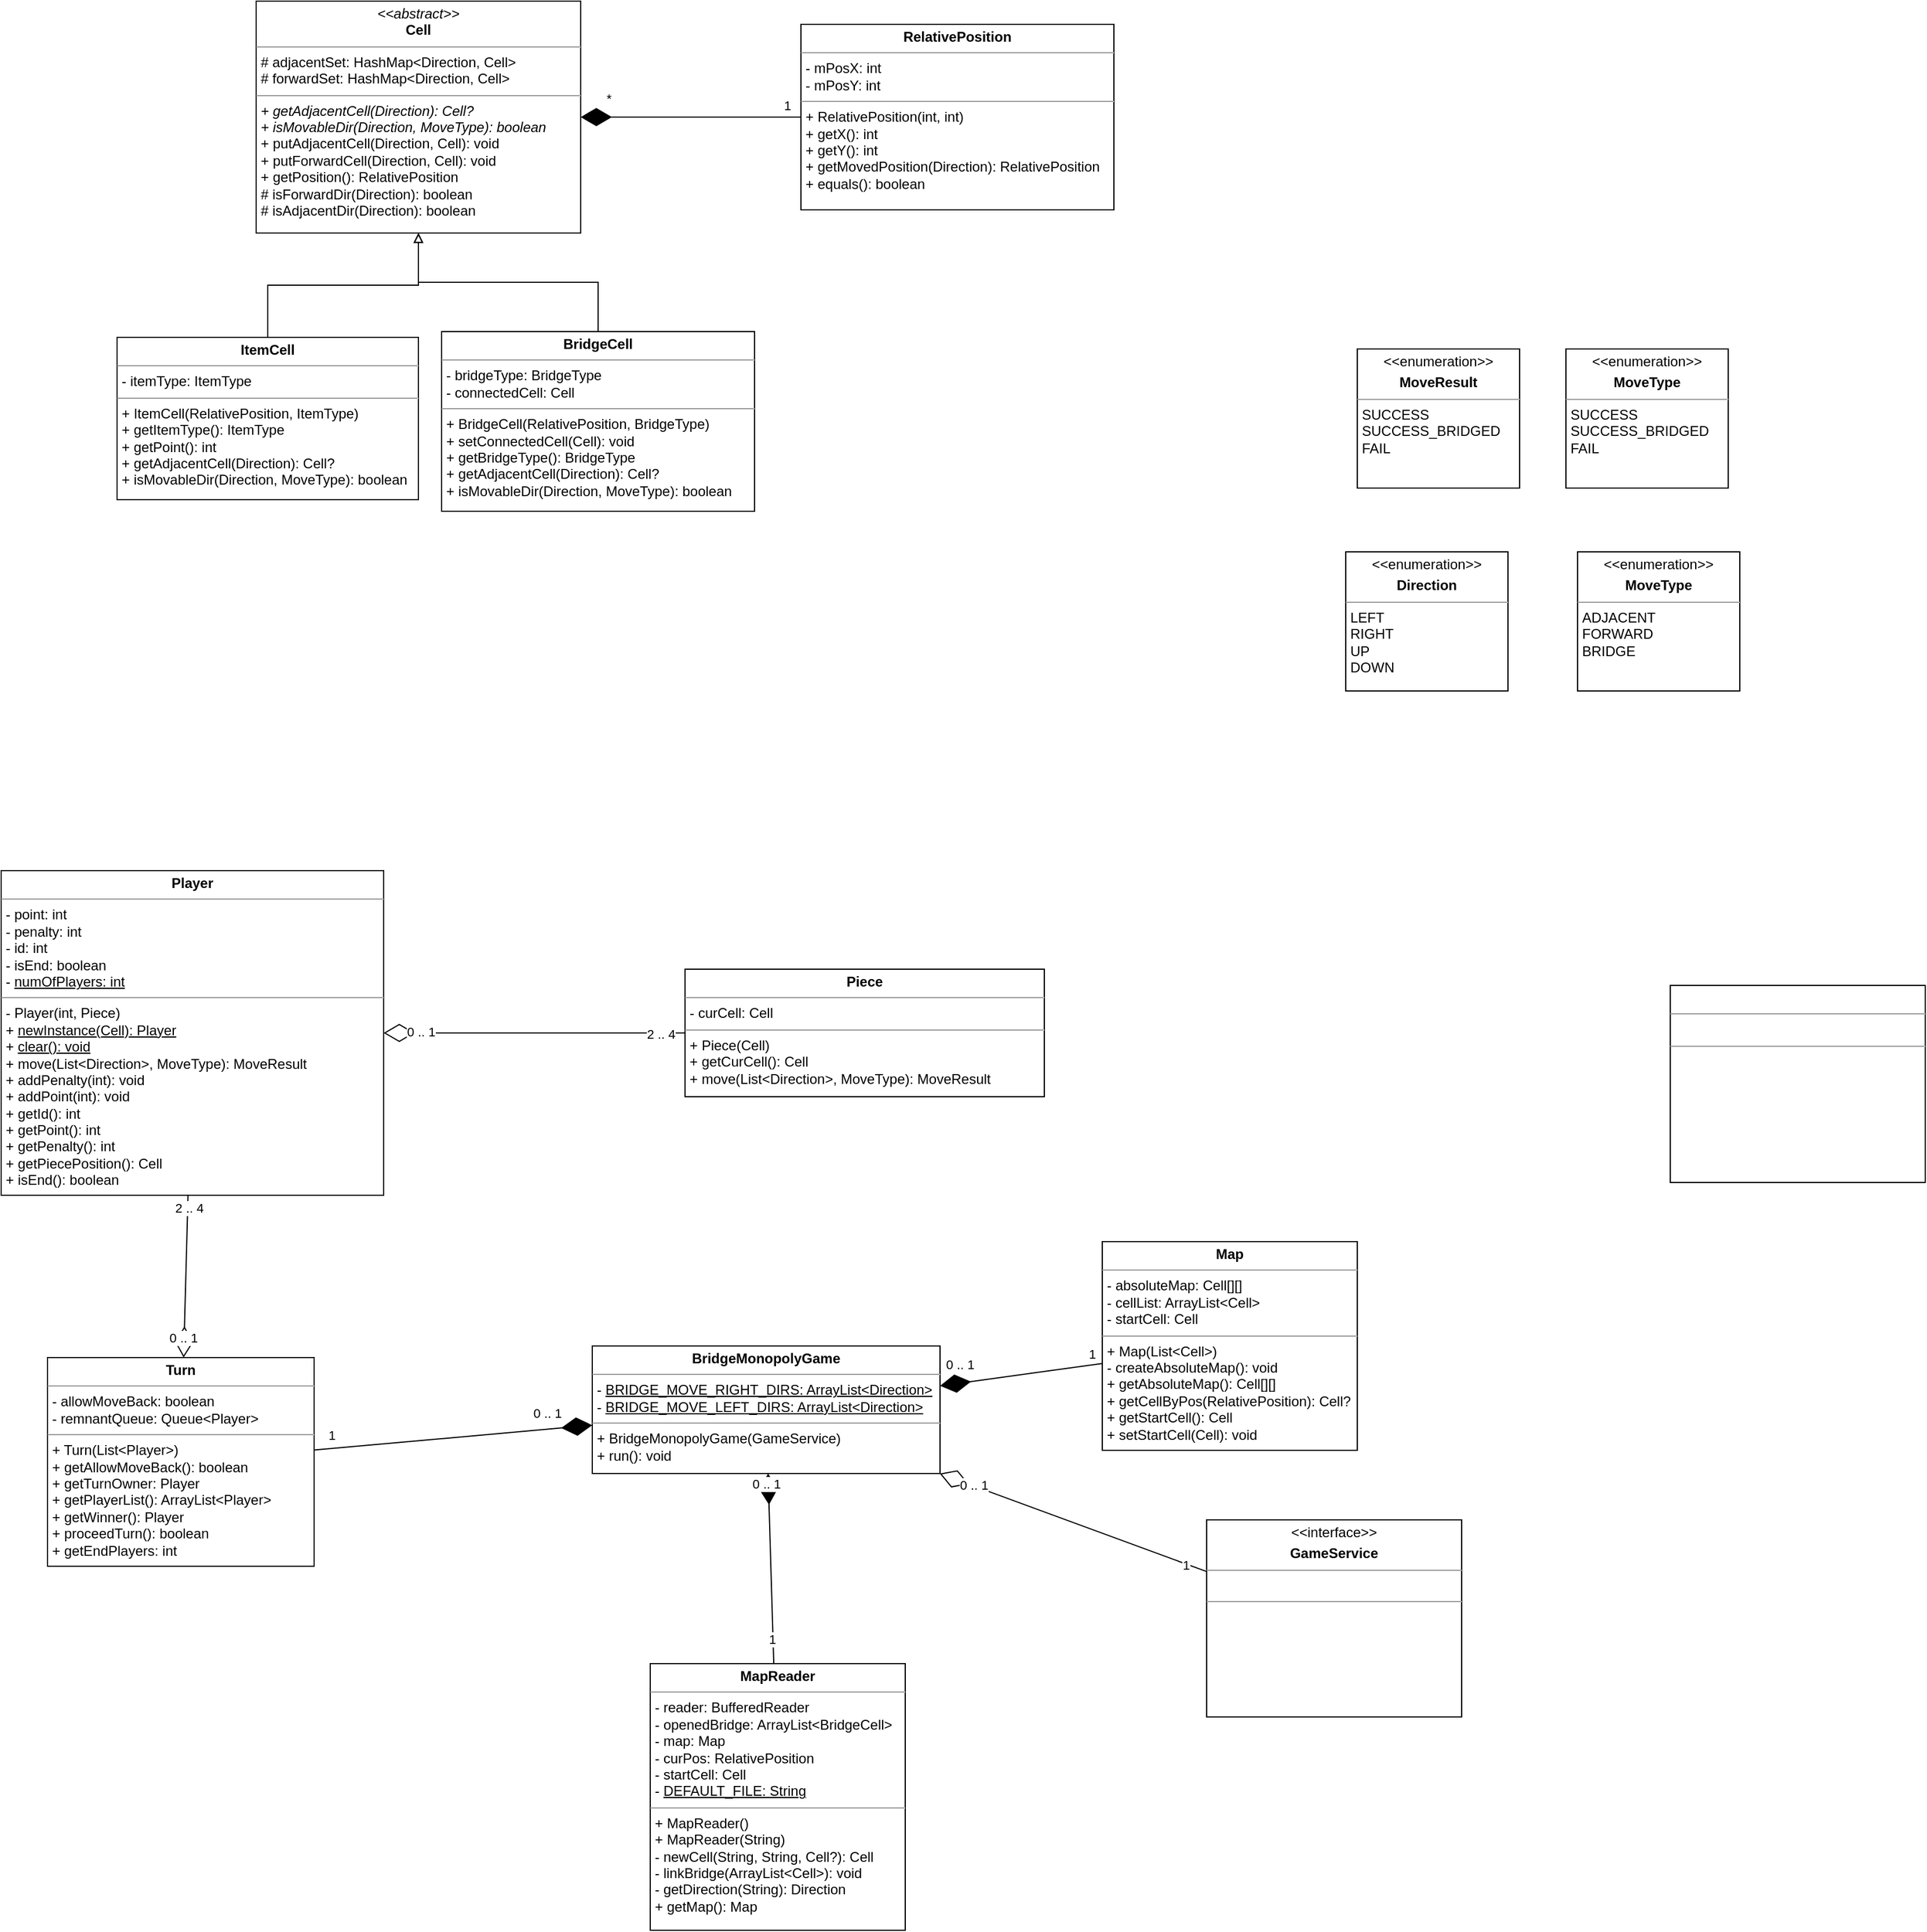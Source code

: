<mxfile version="19.0.0" type="github">
  <diagram id="lSdw_v9pI3lLwO_2yCFn" name="Page-1">
    <mxGraphModel dx="2037" dy="1017" grid="1" gridSize="10" guides="1" tooltips="1" connect="1" arrows="1" fold="1" page="1" pageScale="1" pageWidth="827" pageHeight="1169" math="0" shadow="0">
      <root>
        <mxCell id="0" />
        <mxCell id="1" parent="0" />
        <mxCell id="UL4XIpP4oCxAfivFOoVr-10" style="edgeStyle=orthogonalEdgeStyle;rounded=0;orthogonalLoop=1;jettySize=auto;html=1;endArrow=block;endFill=0;" parent="1" source="G20q8HZ8Ut2CzJjWJbzp-3" target="UL4XIpP4oCxAfivFOoVr-5" edge="1">
          <mxGeometry relative="1" as="geometry">
            <mxPoint x="250" y="585" as="sourcePoint" />
          </mxGeometry>
        </mxCell>
        <mxCell id="UL4XIpP4oCxAfivFOoVr-5" value="&lt;p style=&quot;margin:0px;margin-top:4px;text-align:center;&quot;&gt;&lt;i&gt;&amp;lt;&amp;lt;abstract&amp;gt;&amp;gt;&lt;/i&gt;&lt;br&gt;&lt;b&gt;Cell&lt;/b&gt;&lt;/p&gt;&lt;hr size=&quot;1&quot;&gt;&lt;p style=&quot;margin:0px;margin-left:4px;&quot;&gt;# adjacentSet: HashMap&amp;lt;Direction, Cell&amp;gt;&lt;br&gt;# forwardSet: HashMap&amp;lt;Direction, Cell&amp;gt;&lt;/p&gt;&lt;hr size=&quot;1&quot;&gt;&lt;p style=&quot;margin: 0px 0px 0px 4px;&quot;&gt;&lt;i style=&quot;background-color: initial;&quot;&gt;+ getAdjacentCell(Direction): Cell?&lt;/i&gt;&lt;br&gt;&lt;/p&gt;&lt;p style=&quot;margin: 0px 0px 0px 4px;&quot;&gt;&lt;i&gt;+ isMovableDir(Direction, MoveType): boolean&lt;/i&gt;&lt;/p&gt;&lt;p style=&quot;margin:0px;margin-left:4px;&quot;&gt;+ putAdjacentCell(Direction, Cell): void&lt;br&gt;+ putForwardCell(Direction, Cell): void&lt;/p&gt;&lt;p style=&quot;margin:0px;margin-left:4px;&quot;&gt;&lt;span style=&quot;background-color: initial;&quot;&gt;+ getPosition(): RelativePosition&lt;/span&gt;&lt;br&gt;&lt;/p&gt;&lt;p style=&quot;margin:0px;margin-left:4px;&quot;&gt;# isForwardDir(Direction): boolean&lt;/p&gt;&lt;p style=&quot;margin:0px;margin-left:4px;&quot;&gt;# isAdjacentDir(Direction): boolean&lt;/p&gt;" style="verticalAlign=top;align=left;overflow=fill;fontSize=12;fontFamily=Helvetica;html=1;" parent="1" vertex="1">
          <mxGeometry x="240" y="320" width="280" height="200" as="geometry" />
        </mxCell>
        <mxCell id="UL4XIpP4oCxAfivFOoVr-11" style="edgeStyle=orthogonalEdgeStyle;rounded=0;orthogonalLoop=1;jettySize=auto;html=1;entryX=0.5;entryY=1;entryDx=0;entryDy=0;endArrow=block;endFill=0;" parent="1" source="G20q8HZ8Ut2CzJjWJbzp-4" target="UL4XIpP4oCxAfivFOoVr-5" edge="1">
          <mxGeometry relative="1" as="geometry">
            <mxPoint x="540" y="585" as="sourcePoint" />
          </mxGeometry>
        </mxCell>
        <mxCell id="cRJWd163jRBaoT6wDc-m-6" value="" style="endArrow=diamondThin;endFill=1;endSize=24;html=1;rounded=0;" parent="1" source="G20q8HZ8Ut2CzJjWJbzp-1" target="UL4XIpP4oCxAfivFOoVr-5" edge="1">
          <mxGeometry width="160" relative="1" as="geometry">
            <mxPoint x="650" y="416.914" as="sourcePoint" />
            <mxPoint x="680" y="530" as="targetPoint" />
          </mxGeometry>
        </mxCell>
        <mxCell id="cRJWd163jRBaoT6wDc-m-7" value="*" style="edgeLabel;html=1;align=center;verticalAlign=middle;resizable=0;points=[];" parent="cRJWd163jRBaoT6wDc-m-6" vertex="1" connectable="0">
          <mxGeometry x="0.707" y="-1" relative="1" as="geometry">
            <mxPoint x="-4" y="-15" as="offset" />
          </mxGeometry>
        </mxCell>
        <mxCell id="cRJWd163jRBaoT6wDc-m-8" value="1" style="edgeLabel;html=1;align=center;verticalAlign=middle;resizable=0;points=[];" parent="cRJWd163jRBaoT6wDc-m-6" vertex="1" connectable="0">
          <mxGeometry x="-0.874" y="1" relative="1" as="geometry">
            <mxPoint y="-11" as="offset" />
          </mxGeometry>
        </mxCell>
        <mxCell id="G20q8HZ8Ut2CzJjWJbzp-1" value="&lt;p style=&quot;margin:0px;margin-top:4px;text-align:center;&quot;&gt;&lt;b&gt;RelativePosition&lt;/b&gt;&lt;/p&gt;&lt;hr size=&quot;1&quot;&gt;&lt;p style=&quot;margin:0px;margin-left:4px;&quot;&gt;- mPosX: int&lt;br&gt;- mPosY: int&lt;/p&gt;&lt;hr size=&quot;1&quot;&gt;&lt;p style=&quot;margin:0px;margin-left:4px;&quot;&gt;+ RelativePosition(int, int)&lt;/p&gt;&lt;p style=&quot;margin:0px;margin-left:4px;&quot;&gt;+ getX(): int&lt;/p&gt;&lt;p style=&quot;margin:0px;margin-left:4px;&quot;&gt;+ getY(): int&lt;/p&gt;&lt;p style=&quot;margin:0px;margin-left:4px;&quot;&gt;+ getMovedPosition(Direction): RelativePosition&lt;/p&gt;&lt;p style=&quot;margin:0px;margin-left:4px;&quot;&gt;+ equals(): boolean&lt;br&gt;&lt;/p&gt;" style="verticalAlign=top;align=left;overflow=fill;fontSize=12;fontFamily=Helvetica;html=1;" vertex="1" parent="1">
          <mxGeometry x="710" y="340" width="270" height="160" as="geometry" />
        </mxCell>
        <mxCell id="G20q8HZ8Ut2CzJjWJbzp-2" value="&lt;p style=&quot;margin:0px;margin-top:4px;text-align:center;&quot;&gt;&lt;br&gt;&lt;/p&gt;&lt;hr size=&quot;1&quot;&gt;&lt;p style=&quot;margin:0px;margin-left:4px;&quot;&gt;&lt;br&gt;&lt;/p&gt;&lt;hr size=&quot;1&quot;&gt;&lt;p style=&quot;margin:0px;margin-left:4px;&quot;&gt;&lt;br&gt;&lt;/p&gt;" style="verticalAlign=top;align=left;overflow=fill;fontSize=12;fontFamily=Helvetica;html=1;" vertex="1" parent="1">
          <mxGeometry x="1460" y="1169" width="220" height="170" as="geometry" />
        </mxCell>
        <mxCell id="G20q8HZ8Ut2CzJjWJbzp-3" value="&lt;p style=&quot;margin:0px;margin-top:4px;text-align:center;&quot;&gt;&lt;b&gt;ItemCell&lt;/b&gt;&lt;/p&gt;&lt;hr size=&quot;1&quot;&gt;&lt;p style=&quot;margin:0px;margin-left:4px;&quot;&gt;- itemType: ItemType&lt;/p&gt;&lt;hr size=&quot;1&quot;&gt;&lt;p style=&quot;margin:0px;margin-left:4px;&quot;&gt;+ ItemCell(RelativePosition, ItemType)&lt;/p&gt;&lt;p style=&quot;margin:0px;margin-left:4px;&quot;&gt;+ getItemType(): ItemType&lt;/p&gt;&lt;p style=&quot;margin:0px;margin-left:4px;&quot;&gt;+ getPoint(): int&lt;/p&gt;&lt;p style=&quot;margin: 0px 0px 0px 4px;&quot;&gt;+ getAdjacentCell(Direction): Cell?&lt;/p&gt;&lt;p style=&quot;margin: 0px 0px 0px 4px;&quot;&gt;+ isMovableDir(Direction, MoveType): boolean&lt;/p&gt;" style="verticalAlign=top;align=left;overflow=fill;fontSize=12;fontFamily=Helvetica;html=1;" vertex="1" parent="1">
          <mxGeometry x="120" y="610" width="260" height="140" as="geometry" />
        </mxCell>
        <mxCell id="G20q8HZ8Ut2CzJjWJbzp-4" value="&lt;p style=&quot;margin:0px;margin-top:4px;text-align:center;&quot;&gt;&lt;b&gt;BridgeCell&lt;/b&gt;&lt;/p&gt;&lt;hr size=&quot;1&quot;&gt;&lt;p style=&quot;margin:0px;margin-left:4px;&quot;&gt;- bridgeType: BridgeType&lt;/p&gt;&lt;p style=&quot;margin:0px;margin-left:4px;&quot;&gt;- connectedCell: Cell&lt;/p&gt;&lt;hr size=&quot;1&quot;&gt;&lt;p style=&quot;margin:0px;margin-left:4px;&quot;&gt;+ BridgeCell(RelativePosition, BridgeType)&lt;/p&gt;&lt;p style=&quot;margin:0px;margin-left:4px;&quot;&gt;+ setConnectedCell(Cell): void&lt;/p&gt;&lt;p style=&quot;margin:0px;margin-left:4px;&quot;&gt;+ getBridgeType(): BridgeType&lt;/p&gt;&lt;p style=&quot;margin: 0px 0px 0px 4px;&quot;&gt;+ getAdjacentCell(Direction): Cell?&lt;/p&gt;&lt;p style=&quot;margin: 0px 0px 0px 4px;&quot;&gt;+ isMovableDir(Direction, MoveType): boolean&lt;/p&gt;" style="verticalAlign=top;align=left;overflow=fill;fontSize=12;fontFamily=Helvetica;html=1;" vertex="1" parent="1">
          <mxGeometry x="400" y="605" width="270" height="155" as="geometry" />
        </mxCell>
        <mxCell id="G20q8HZ8Ut2CzJjWJbzp-5" value="&lt;p style=&quot;margin:0px;margin-top:4px;text-align:center;&quot;&gt;&lt;b&gt;Map&lt;/b&gt;&lt;/p&gt;&lt;hr size=&quot;1&quot;&gt;&lt;p style=&quot;margin:0px;margin-left:4px;&quot;&gt;- absoluteMap: Cell[][]&lt;/p&gt;&lt;p style=&quot;margin:0px;margin-left:4px;&quot;&gt;- cellList: ArrayList&amp;lt;Cell&amp;gt;&lt;/p&gt;&lt;p style=&quot;margin:0px;margin-left:4px;&quot;&gt;- startCell: Cell&lt;/p&gt;&lt;hr size=&quot;1&quot;&gt;&lt;p style=&quot;margin:0px;margin-left:4px;&quot;&gt;+ Map(List&amp;lt;Cell&amp;gt;)&lt;br&gt;&lt;/p&gt;&lt;p style=&quot;margin:0px;margin-left:4px;&quot;&gt;- createAbsoluteMap(): void&lt;/p&gt;&lt;p style=&quot;margin:0px;margin-left:4px;&quot;&gt;+ getAbsoluteMap(): Cell[][]&lt;/p&gt;&lt;p style=&quot;margin:0px;margin-left:4px;&quot;&gt;+ getCellByPos(RelativePosition): Cell?&lt;/p&gt;&lt;p style=&quot;margin:0px;margin-left:4px;&quot;&gt;+ getStartCell(): Cell&lt;/p&gt;&lt;p style=&quot;margin:0px;margin-left:4px;&quot;&gt;+ setStartCell(Cell): void&lt;/p&gt;" style="verticalAlign=top;align=left;overflow=fill;fontSize=12;fontFamily=Helvetica;html=1;" vertex="1" parent="1">
          <mxGeometry x="970" y="1390" width="220" height="180" as="geometry" />
        </mxCell>
        <mxCell id="G20q8HZ8Ut2CzJjWJbzp-6" value="&lt;p style=&quot;margin:0px;margin-top:4px;text-align:center;&quot;&gt;&lt;b&gt;MapReader&lt;/b&gt;&lt;/p&gt;&lt;hr size=&quot;1&quot;&gt;&lt;p style=&quot;margin:0px;margin-left:4px;&quot;&gt;- reader: BufferedReader&lt;/p&gt;&lt;p style=&quot;margin:0px;margin-left:4px;&quot;&gt;- openedBridge: ArrayList&amp;lt;BridgeCell&amp;gt;&lt;/p&gt;&lt;p style=&quot;margin:0px;margin-left:4px;&quot;&gt;- map: Map&lt;/p&gt;&lt;p style=&quot;margin:0px;margin-left:4px;&quot;&gt;- curPos: RelativePosition&lt;/p&gt;&lt;p style=&quot;margin:0px;margin-left:4px;&quot;&gt;- startCell: Cell&lt;/p&gt;&lt;p style=&quot;margin:0px;margin-left:4px;&quot;&gt;- &lt;u&gt;DEFAULT_FILE: String&lt;/u&gt;&lt;/p&gt;&lt;hr size=&quot;1&quot;&gt;&lt;p style=&quot;margin:0px;margin-left:4px;&quot;&gt;+ MapReader()&lt;/p&gt;&lt;p style=&quot;margin:0px;margin-left:4px;&quot;&gt;+ MapReader(String)&lt;/p&gt;&lt;p style=&quot;margin:0px;margin-left:4px;&quot;&gt;- newCell(String, String, Cell?): Cell&lt;/p&gt;&lt;p style=&quot;margin:0px;margin-left:4px;&quot;&gt;- linkBridge(ArrayList&amp;lt;Cell&amp;gt;): void&lt;/p&gt;&lt;p style=&quot;margin:0px;margin-left:4px;&quot;&gt;- getDirection(String): Direction&lt;/p&gt;&lt;p style=&quot;margin:0px;margin-left:4px;&quot;&gt;+ getMap(): Map&lt;/p&gt;" style="verticalAlign=top;align=left;overflow=fill;fontSize=12;fontFamily=Helvetica;html=1;" vertex="1" parent="1">
          <mxGeometry x="580" y="1754" width="220" height="230" as="geometry" />
        </mxCell>
        <mxCell id="G20q8HZ8Ut2CzJjWJbzp-7" value="&lt;p style=&quot;margin:0px;margin-top:4px;text-align:center;&quot;&gt;&amp;lt;&amp;lt;enumeration&amp;gt;&amp;gt;&lt;/p&gt;&lt;p style=&quot;margin:0px;margin-top:4px;text-align:center;&quot;&gt;&lt;b&gt;Direction&lt;/b&gt;&lt;/p&gt;&lt;hr size=&quot;1&quot;&gt;&lt;p style=&quot;margin:0px;margin-left:4px;&quot;&gt;&lt;/p&gt;&lt;p style=&quot;margin:0px;margin-left:4px;&quot;&gt;LEFT&lt;/p&gt;&lt;p style=&quot;margin:0px;margin-left:4px;&quot;&gt;RIGHT&lt;/p&gt;&lt;p style=&quot;margin:0px;margin-left:4px;&quot;&gt;UP&lt;/p&gt;&lt;p style=&quot;margin:0px;margin-left:4px;&quot;&gt;DOWN&lt;/p&gt;" style="verticalAlign=top;align=left;overflow=fill;fontSize=12;fontFamily=Helvetica;html=1;" vertex="1" parent="1">
          <mxGeometry x="1180" y="795" width="140" height="120" as="geometry" />
        </mxCell>
        <mxCell id="G20q8HZ8Ut2CzJjWJbzp-8" value="&lt;p style=&quot;margin:0px;margin-top:4px;text-align:center;&quot;&gt;&amp;lt;&amp;lt;enumeration&amp;gt;&amp;gt;&lt;/p&gt;&lt;p style=&quot;margin:0px;margin-top:4px;text-align:center;&quot;&gt;&lt;b&gt;MoveResult&lt;/b&gt;&lt;/p&gt;&lt;hr size=&quot;1&quot;&gt;&lt;p style=&quot;margin:0px;margin-left:4px;&quot;&gt;&lt;/p&gt;&lt;p style=&quot;margin:0px;margin-left:4px;&quot;&gt;SUCCESS&lt;/p&gt;&lt;p style=&quot;margin:0px;margin-left:4px;&quot;&gt;SUCCESS_BRIDGED&lt;/p&gt;&lt;p style=&quot;margin:0px;margin-left:4px;&quot;&gt;FAIL&lt;/p&gt;" style="verticalAlign=top;align=left;overflow=fill;fontSize=12;fontFamily=Helvetica;html=1;" vertex="1" parent="1">
          <mxGeometry x="1190" y="620" width="140" height="120" as="geometry" />
        </mxCell>
        <mxCell id="G20q8HZ8Ut2CzJjWJbzp-9" value="&lt;p style=&quot;margin:0px;margin-top:4px;text-align:center;&quot;&gt;&amp;lt;&amp;lt;enumeration&amp;gt;&amp;gt;&lt;/p&gt;&lt;p style=&quot;margin:0px;margin-top:4px;text-align:center;&quot;&gt;&lt;b&gt;MoveType&lt;/b&gt;&lt;/p&gt;&lt;hr size=&quot;1&quot;&gt;&lt;p style=&quot;margin:0px;margin-left:4px;&quot;&gt;&lt;/p&gt;&lt;p style=&quot;margin:0px;margin-left:4px;&quot;&gt;SUCCESS&lt;/p&gt;&lt;p style=&quot;margin:0px;margin-left:4px;&quot;&gt;SUCCESS_BRIDGED&lt;/p&gt;&lt;p style=&quot;margin:0px;margin-left:4px;&quot;&gt;FAIL&lt;/p&gt;" style="verticalAlign=top;align=left;overflow=fill;fontSize=12;fontFamily=Helvetica;html=1;" vertex="1" parent="1">
          <mxGeometry x="1370" y="620" width="140" height="120" as="geometry" />
        </mxCell>
        <mxCell id="G20q8HZ8Ut2CzJjWJbzp-10" value="&lt;p style=&quot;margin:0px;margin-top:4px;text-align:center;&quot;&gt;&amp;lt;&amp;lt;enumeration&amp;gt;&amp;gt;&lt;/p&gt;&lt;p style=&quot;margin:0px;margin-top:4px;text-align:center;&quot;&gt;&lt;b&gt;MoveType&lt;/b&gt;&lt;/p&gt;&lt;hr size=&quot;1&quot;&gt;&lt;p style=&quot;margin:0px;margin-left:4px;&quot;&gt;&lt;/p&gt;&lt;p style=&quot;margin:0px;margin-left:4px;&quot;&gt;ADJACENT&lt;/p&gt;&lt;p style=&quot;margin:0px;margin-left:4px;&quot;&gt;FORWARD&lt;/p&gt;&lt;p style=&quot;margin:0px;margin-left:4px;&quot;&gt;BRIDGE&lt;/p&gt;" style="verticalAlign=top;align=left;overflow=fill;fontSize=12;fontFamily=Helvetica;html=1;" vertex="1" parent="1">
          <mxGeometry x="1380" y="795" width="140" height="120" as="geometry" />
        </mxCell>
        <mxCell id="G20q8HZ8Ut2CzJjWJbzp-12" value="&lt;p style=&quot;margin:0px;margin-top:4px;text-align:center;&quot;&gt;&lt;b&gt;Piece&lt;/b&gt;&lt;/p&gt;&lt;hr size=&quot;1&quot;&gt;&lt;p style=&quot;margin:0px;margin-left:4px;&quot;&gt;- curCell: Cell&lt;/p&gt;&lt;hr size=&quot;1&quot;&gt;&lt;p style=&quot;margin:0px;margin-left:4px;&quot;&gt;+ Piece(Cell)&lt;/p&gt;&lt;p style=&quot;margin:0px;margin-left:4px;&quot;&gt;+ getCurCell(): Cell&lt;/p&gt;&lt;p style=&quot;margin:0px;margin-left:4px;&quot;&gt;+ move(List&amp;lt;Direction&amp;gt;, MoveType): MoveResult&lt;/p&gt;" style="verticalAlign=top;align=left;overflow=fill;fontSize=12;fontFamily=Helvetica;html=1;" vertex="1" parent="1">
          <mxGeometry x="610" y="1155" width="310" height="110" as="geometry" />
        </mxCell>
        <mxCell id="G20q8HZ8Ut2CzJjWJbzp-13" value="&lt;p style=&quot;margin:0px;margin-top:4px;text-align:center;&quot;&gt;&lt;b&gt;Player&lt;/b&gt;&lt;/p&gt;&lt;hr size=&quot;1&quot;&gt;&lt;p style=&quot;margin:0px;margin-left:4px;&quot;&gt;- point: int&lt;/p&gt;&lt;p style=&quot;margin:0px;margin-left:4px;&quot;&gt;- penalty: int&lt;/p&gt;&lt;p style=&quot;margin:0px;margin-left:4px;&quot;&gt;- id: int&lt;/p&gt;&lt;p style=&quot;margin:0px;margin-left:4px;&quot;&gt;- isEnd: boolean&lt;/p&gt;&lt;p style=&quot;margin:0px;margin-left:4px;&quot;&gt;- &lt;u&gt;numOfPlayers: int&lt;/u&gt;&lt;/p&gt;&lt;hr size=&quot;1&quot;&gt;&lt;p style=&quot;margin:0px;margin-left:4px;&quot;&gt;- Player(int, Piece)&lt;/p&gt;&lt;p style=&quot;margin:0px;margin-left:4px;&quot;&gt;+ &lt;u&gt;newInstance(Cell): Player&lt;/u&gt;&lt;/p&gt;&lt;p style=&quot;margin:0px;margin-left:4px;&quot;&gt;+ &lt;u&gt;clear(): void&lt;/u&gt;&lt;/p&gt;&lt;p style=&quot;margin:0px;margin-left:4px;&quot;&gt;+ move(List&amp;lt;Direction&amp;gt;, MoveType): MoveResult&lt;/p&gt;&lt;p style=&quot;margin:0px;margin-left:4px;&quot;&gt;+ addPenalty(int): void&lt;/p&gt;&lt;p style=&quot;margin:0px;margin-left:4px;&quot;&gt;+ addPoint(int): void&lt;/p&gt;&lt;p style=&quot;margin:0px;margin-left:4px;&quot;&gt;+ getId(): int&lt;/p&gt;&lt;p style=&quot;margin:0px;margin-left:4px;&quot;&gt;+ getPoint(): int&lt;/p&gt;&lt;p style=&quot;margin:0px;margin-left:4px;&quot;&gt;+ getPenalty(): int&lt;br&gt;&lt;/p&gt;&lt;p style=&quot;margin:0px;margin-left:4px;&quot;&gt;+ getPiecePosition(): Cell&lt;/p&gt;&lt;p style=&quot;margin:0px;margin-left:4px;&quot;&gt;+ isEnd(): boolean&lt;/p&gt;&lt;p style=&quot;margin:0px;margin-left:4px;&quot;&gt;&lt;br&gt;&lt;/p&gt;&lt;p style=&quot;margin:0px;margin-left:4px;&quot;&gt;&lt;br&gt;&lt;/p&gt;" style="verticalAlign=top;align=left;overflow=fill;fontSize=12;fontFamily=Helvetica;html=1;" vertex="1" parent="1">
          <mxGeometry x="20" y="1070" width="330" height="280" as="geometry" />
        </mxCell>
        <mxCell id="G20q8HZ8Ut2CzJjWJbzp-17" value="&lt;p style=&quot;margin:0px;margin-top:4px;text-align:center;&quot;&gt;&lt;b&gt;Turn&lt;/b&gt;&lt;/p&gt;&lt;hr size=&quot;1&quot;&gt;&lt;p style=&quot;margin:0px;margin-left:4px;&quot;&gt;- allowMoveBack: boolean&lt;/p&gt;&lt;p style=&quot;margin:0px;margin-left:4px;&quot;&gt;- remnantQueue: Queue&amp;lt;Player&amp;gt;&lt;/p&gt;&lt;hr size=&quot;1&quot;&gt;&lt;p style=&quot;margin:0px;margin-left:4px;&quot;&gt;+ Turn(List&amp;lt;Player&amp;gt;)&lt;/p&gt;&lt;p style=&quot;margin:0px;margin-left:4px;&quot;&gt;+ getAllowMoveBack(): boolean&lt;/p&gt;&lt;p style=&quot;margin:0px;margin-left:4px;&quot;&gt;+ getTurnOwner: Player&lt;/p&gt;&lt;p style=&quot;margin:0px;margin-left:4px;&quot;&gt;+ getPlayerList(): ArrayList&amp;lt;Player&amp;gt;&lt;/p&gt;&lt;p style=&quot;margin:0px;margin-left:4px;&quot;&gt;+ getWinner(): Player&lt;/p&gt;&lt;p style=&quot;margin:0px;margin-left:4px;&quot;&gt;+ proceedTurn(): boolean&lt;/p&gt;&lt;p style=&quot;margin:0px;margin-left:4px;&quot;&gt;+ getEndPlayers: int&lt;/p&gt;" style="verticalAlign=top;align=left;overflow=fill;fontSize=12;fontFamily=Helvetica;html=1;" vertex="1" parent="1">
          <mxGeometry x="60" y="1490" width="230" height="180" as="geometry" />
        </mxCell>
        <mxCell id="G20q8HZ8Ut2CzJjWJbzp-18" value="&lt;p style=&quot;margin:0px;margin-top:4px;text-align:center;&quot;&gt;&lt;b&gt;BridgeMonopolyGame&lt;/b&gt;&lt;/p&gt;&lt;hr size=&quot;1&quot;&gt;&lt;p style=&quot;margin:0px;margin-left:4px;&quot;&gt;- &lt;u&gt;BRIDGE_MOVE_RIGHT_DIRS: ArrayList&amp;lt;Direction&amp;gt;&lt;/u&gt;&lt;/p&gt;&lt;p style=&quot;margin:0px;margin-left:4px;&quot;&gt;- &lt;u&gt;BRIDGE_MOVE_LEFT_DIRS: ArrayList&amp;lt;Direction&amp;gt;&lt;/u&gt;&lt;/p&gt;&lt;hr size=&quot;1&quot;&gt;&lt;p style=&quot;margin:0px;margin-left:4px;&quot;&gt;+ BridgeMonopolyGame(GameService)&lt;/p&gt;&lt;p style=&quot;margin:0px;margin-left:4px;&quot;&gt;+ run(): void&lt;/p&gt;" style="verticalAlign=top;align=left;overflow=fill;fontSize=12;fontFamily=Helvetica;html=1;" vertex="1" parent="1">
          <mxGeometry x="530" y="1480" width="300" height="110" as="geometry" />
        </mxCell>
        <mxCell id="G20q8HZ8Ut2CzJjWJbzp-25" value="&lt;p style=&quot;margin:0px;margin-top:4px;text-align:center;&quot;&gt;&amp;lt;&amp;lt;interface&amp;gt;&amp;gt;&lt;/p&gt;&lt;p style=&quot;margin:0px;margin-top:4px;text-align:center;&quot;&gt;&lt;b&gt;GameService&lt;/b&gt;&lt;/p&gt;&lt;hr size=&quot;1&quot;&gt;&lt;p style=&quot;margin:0px;margin-left:4px;&quot;&gt;&lt;br&gt;&lt;/p&gt;&lt;hr size=&quot;1&quot;&gt;&lt;p style=&quot;margin:0px;margin-left:4px;&quot;&gt;&lt;br&gt;&lt;/p&gt;" style="verticalAlign=top;align=left;overflow=fill;fontSize=12;fontFamily=Helvetica;html=1;" vertex="1" parent="1">
          <mxGeometry x="1060" y="1630" width="220" height="170" as="geometry" />
        </mxCell>
        <mxCell id="G20q8HZ8Ut2CzJjWJbzp-32" value="" style="endArrow=diamondThin;endFill=0;endSize=24;html=1;rounded=0;" edge="1" parent="1" source="G20q8HZ8Ut2CzJjWJbzp-13" target="G20q8HZ8Ut2CzJjWJbzp-17">
          <mxGeometry width="160" relative="1" as="geometry">
            <mxPoint x="380" y="1540" as="sourcePoint" />
            <mxPoint x="540" y="1540" as="targetPoint" />
          </mxGeometry>
        </mxCell>
        <mxCell id="G20q8HZ8Ut2CzJjWJbzp-33" value="0 .. 1" style="edgeLabel;html=1;align=center;verticalAlign=middle;resizable=0;points=[];" vertex="1" connectable="0" parent="G20q8HZ8Ut2CzJjWJbzp-32">
          <mxGeometry x="0.754" y="-1" relative="1" as="geometry">
            <mxPoint as="offset" />
          </mxGeometry>
        </mxCell>
        <mxCell id="G20q8HZ8Ut2CzJjWJbzp-34" value="2 .. 4" style="edgeLabel;html=1;align=center;verticalAlign=middle;resizable=0;points=[];" vertex="1" connectable="0" parent="G20q8HZ8Ut2CzJjWJbzp-32">
          <mxGeometry x="-0.84" y="1" relative="1" as="geometry">
            <mxPoint as="offset" />
          </mxGeometry>
        </mxCell>
        <mxCell id="G20q8HZ8Ut2CzJjWJbzp-35" value="" style="endArrow=diamondThin;endFill=0;endSize=24;html=1;rounded=0;" edge="1" parent="1" source="G20q8HZ8Ut2CzJjWJbzp-12" target="G20q8HZ8Ut2CzJjWJbzp-13">
          <mxGeometry width="160" relative="1" as="geometry">
            <mxPoint x="473.786" y="1240" as="sourcePoint" />
            <mxPoint x="470.002" y="1380" as="targetPoint" />
          </mxGeometry>
        </mxCell>
        <mxCell id="G20q8HZ8Ut2CzJjWJbzp-36" value="0 .. 1" style="edgeLabel;html=1;align=center;verticalAlign=middle;resizable=0;points=[];" vertex="1" connectable="0" parent="G20q8HZ8Ut2CzJjWJbzp-35">
          <mxGeometry x="0.754" y="-1" relative="1" as="geometry">
            <mxPoint as="offset" />
          </mxGeometry>
        </mxCell>
        <mxCell id="G20q8HZ8Ut2CzJjWJbzp-37" value="2 .. 4" style="edgeLabel;html=1;align=center;verticalAlign=middle;resizable=0;points=[];" vertex="1" connectable="0" parent="G20q8HZ8Ut2CzJjWJbzp-35">
          <mxGeometry x="-0.84" y="1" relative="1" as="geometry">
            <mxPoint as="offset" />
          </mxGeometry>
        </mxCell>
        <mxCell id="G20q8HZ8Ut2CzJjWJbzp-47" value="" style="endArrow=diamondThin;endFill=1;endSize=24;html=1;rounded=0;" edge="1" parent="1" source="G20q8HZ8Ut2CzJjWJbzp-17" target="G20q8HZ8Ut2CzJjWJbzp-18">
          <mxGeometry width="160" relative="1" as="geometry">
            <mxPoint x="570" y="1740" as="sourcePoint" />
            <mxPoint x="440" y="1670" as="targetPoint" />
          </mxGeometry>
        </mxCell>
        <mxCell id="G20q8HZ8Ut2CzJjWJbzp-48" value="0 .. 1" style="edgeLabel;html=1;align=center;verticalAlign=middle;resizable=0;points=[];" vertex="1" connectable="0" parent="G20q8HZ8Ut2CzJjWJbzp-47">
          <mxGeometry x="0.707" y="-1" relative="1" as="geometry">
            <mxPoint x="-4" y="-15" as="offset" />
          </mxGeometry>
        </mxCell>
        <mxCell id="G20q8HZ8Ut2CzJjWJbzp-49" value="1" style="edgeLabel;html=1;align=center;verticalAlign=middle;resizable=0;points=[];" vertex="1" connectable="0" parent="G20q8HZ8Ut2CzJjWJbzp-47">
          <mxGeometry x="-0.874" y="1" relative="1" as="geometry">
            <mxPoint y="-11" as="offset" />
          </mxGeometry>
        </mxCell>
        <mxCell id="G20q8HZ8Ut2CzJjWJbzp-53" value="" style="endArrow=diamondThin;endFill=1;endSize=24;html=1;rounded=0;" edge="1" parent="1" source="G20q8HZ8Ut2CzJjWJbzp-5" target="G20q8HZ8Ut2CzJjWJbzp-18">
          <mxGeometry width="160" relative="1" as="geometry">
            <mxPoint x="590" y="1760" as="sourcePoint" />
            <mxPoint x="460" y="1690" as="targetPoint" />
          </mxGeometry>
        </mxCell>
        <mxCell id="G20q8HZ8Ut2CzJjWJbzp-54" value="0 .. 1" style="edgeLabel;html=1;align=center;verticalAlign=middle;resizable=0;points=[];" vertex="1" connectable="0" parent="G20q8HZ8Ut2CzJjWJbzp-53">
          <mxGeometry x="0.707" y="-1" relative="1" as="geometry">
            <mxPoint x="-4" y="-15" as="offset" />
          </mxGeometry>
        </mxCell>
        <mxCell id="G20q8HZ8Ut2CzJjWJbzp-55" value="1" style="edgeLabel;html=1;align=center;verticalAlign=middle;resizable=0;points=[];" vertex="1" connectable="0" parent="G20q8HZ8Ut2CzJjWJbzp-53">
          <mxGeometry x="-0.874" y="1" relative="1" as="geometry">
            <mxPoint y="-11" as="offset" />
          </mxGeometry>
        </mxCell>
        <mxCell id="G20q8HZ8Ut2CzJjWJbzp-56" value="" style="endArrow=diamondThin;endFill=0;endSize=24;html=1;rounded=0;" edge="1" parent="1" source="G20q8HZ8Ut2CzJjWJbzp-25" target="G20q8HZ8Ut2CzJjWJbzp-18">
          <mxGeometry width="160" relative="1" as="geometry">
            <mxPoint x="1060" y="1639.998" as="sourcePoint" />
            <mxPoint x="810" y="1650.963" as="targetPoint" />
          </mxGeometry>
        </mxCell>
        <mxCell id="G20q8HZ8Ut2CzJjWJbzp-57" value="0 .. 1" style="edgeLabel;html=1;align=center;verticalAlign=middle;resizable=0;points=[];" vertex="1" connectable="0" parent="G20q8HZ8Ut2CzJjWJbzp-56">
          <mxGeometry x="0.754" y="-1" relative="1" as="geometry">
            <mxPoint as="offset" />
          </mxGeometry>
        </mxCell>
        <mxCell id="G20q8HZ8Ut2CzJjWJbzp-58" value="1" style="edgeLabel;html=1;align=center;verticalAlign=middle;resizable=0;points=[];" vertex="1" connectable="0" parent="G20q8HZ8Ut2CzJjWJbzp-56">
          <mxGeometry x="-0.84" y="1" relative="1" as="geometry">
            <mxPoint as="offset" />
          </mxGeometry>
        </mxCell>
        <mxCell id="G20q8HZ8Ut2CzJjWJbzp-59" value="" style="endArrow=diamondThin;endFill=1;endSize=24;html=1;rounded=0;" edge="1" parent="1" source="G20q8HZ8Ut2CzJjWJbzp-6" target="G20q8HZ8Ut2CzJjWJbzp-18">
          <mxGeometry width="160" relative="1" as="geometry">
            <mxPoint x="300" y="1567.228" as="sourcePoint" />
            <mxPoint x="540" y="1519.703" as="targetPoint" />
          </mxGeometry>
        </mxCell>
        <mxCell id="G20q8HZ8Ut2CzJjWJbzp-60" value="0 .. 1" style="edgeLabel;html=1;align=center;verticalAlign=middle;resizable=0;points=[];" vertex="1" connectable="0" parent="G20q8HZ8Ut2CzJjWJbzp-59">
          <mxGeometry x="0.707" y="-1" relative="1" as="geometry">
            <mxPoint x="-4" y="-15" as="offset" />
          </mxGeometry>
        </mxCell>
        <mxCell id="G20q8HZ8Ut2CzJjWJbzp-61" value="1" style="edgeLabel;html=1;align=center;verticalAlign=middle;resizable=0;points=[];" vertex="1" connectable="0" parent="G20q8HZ8Ut2CzJjWJbzp-59">
          <mxGeometry x="-0.874" y="1" relative="1" as="geometry">
            <mxPoint y="-11" as="offset" />
          </mxGeometry>
        </mxCell>
      </root>
    </mxGraphModel>
  </diagram>
</mxfile>
